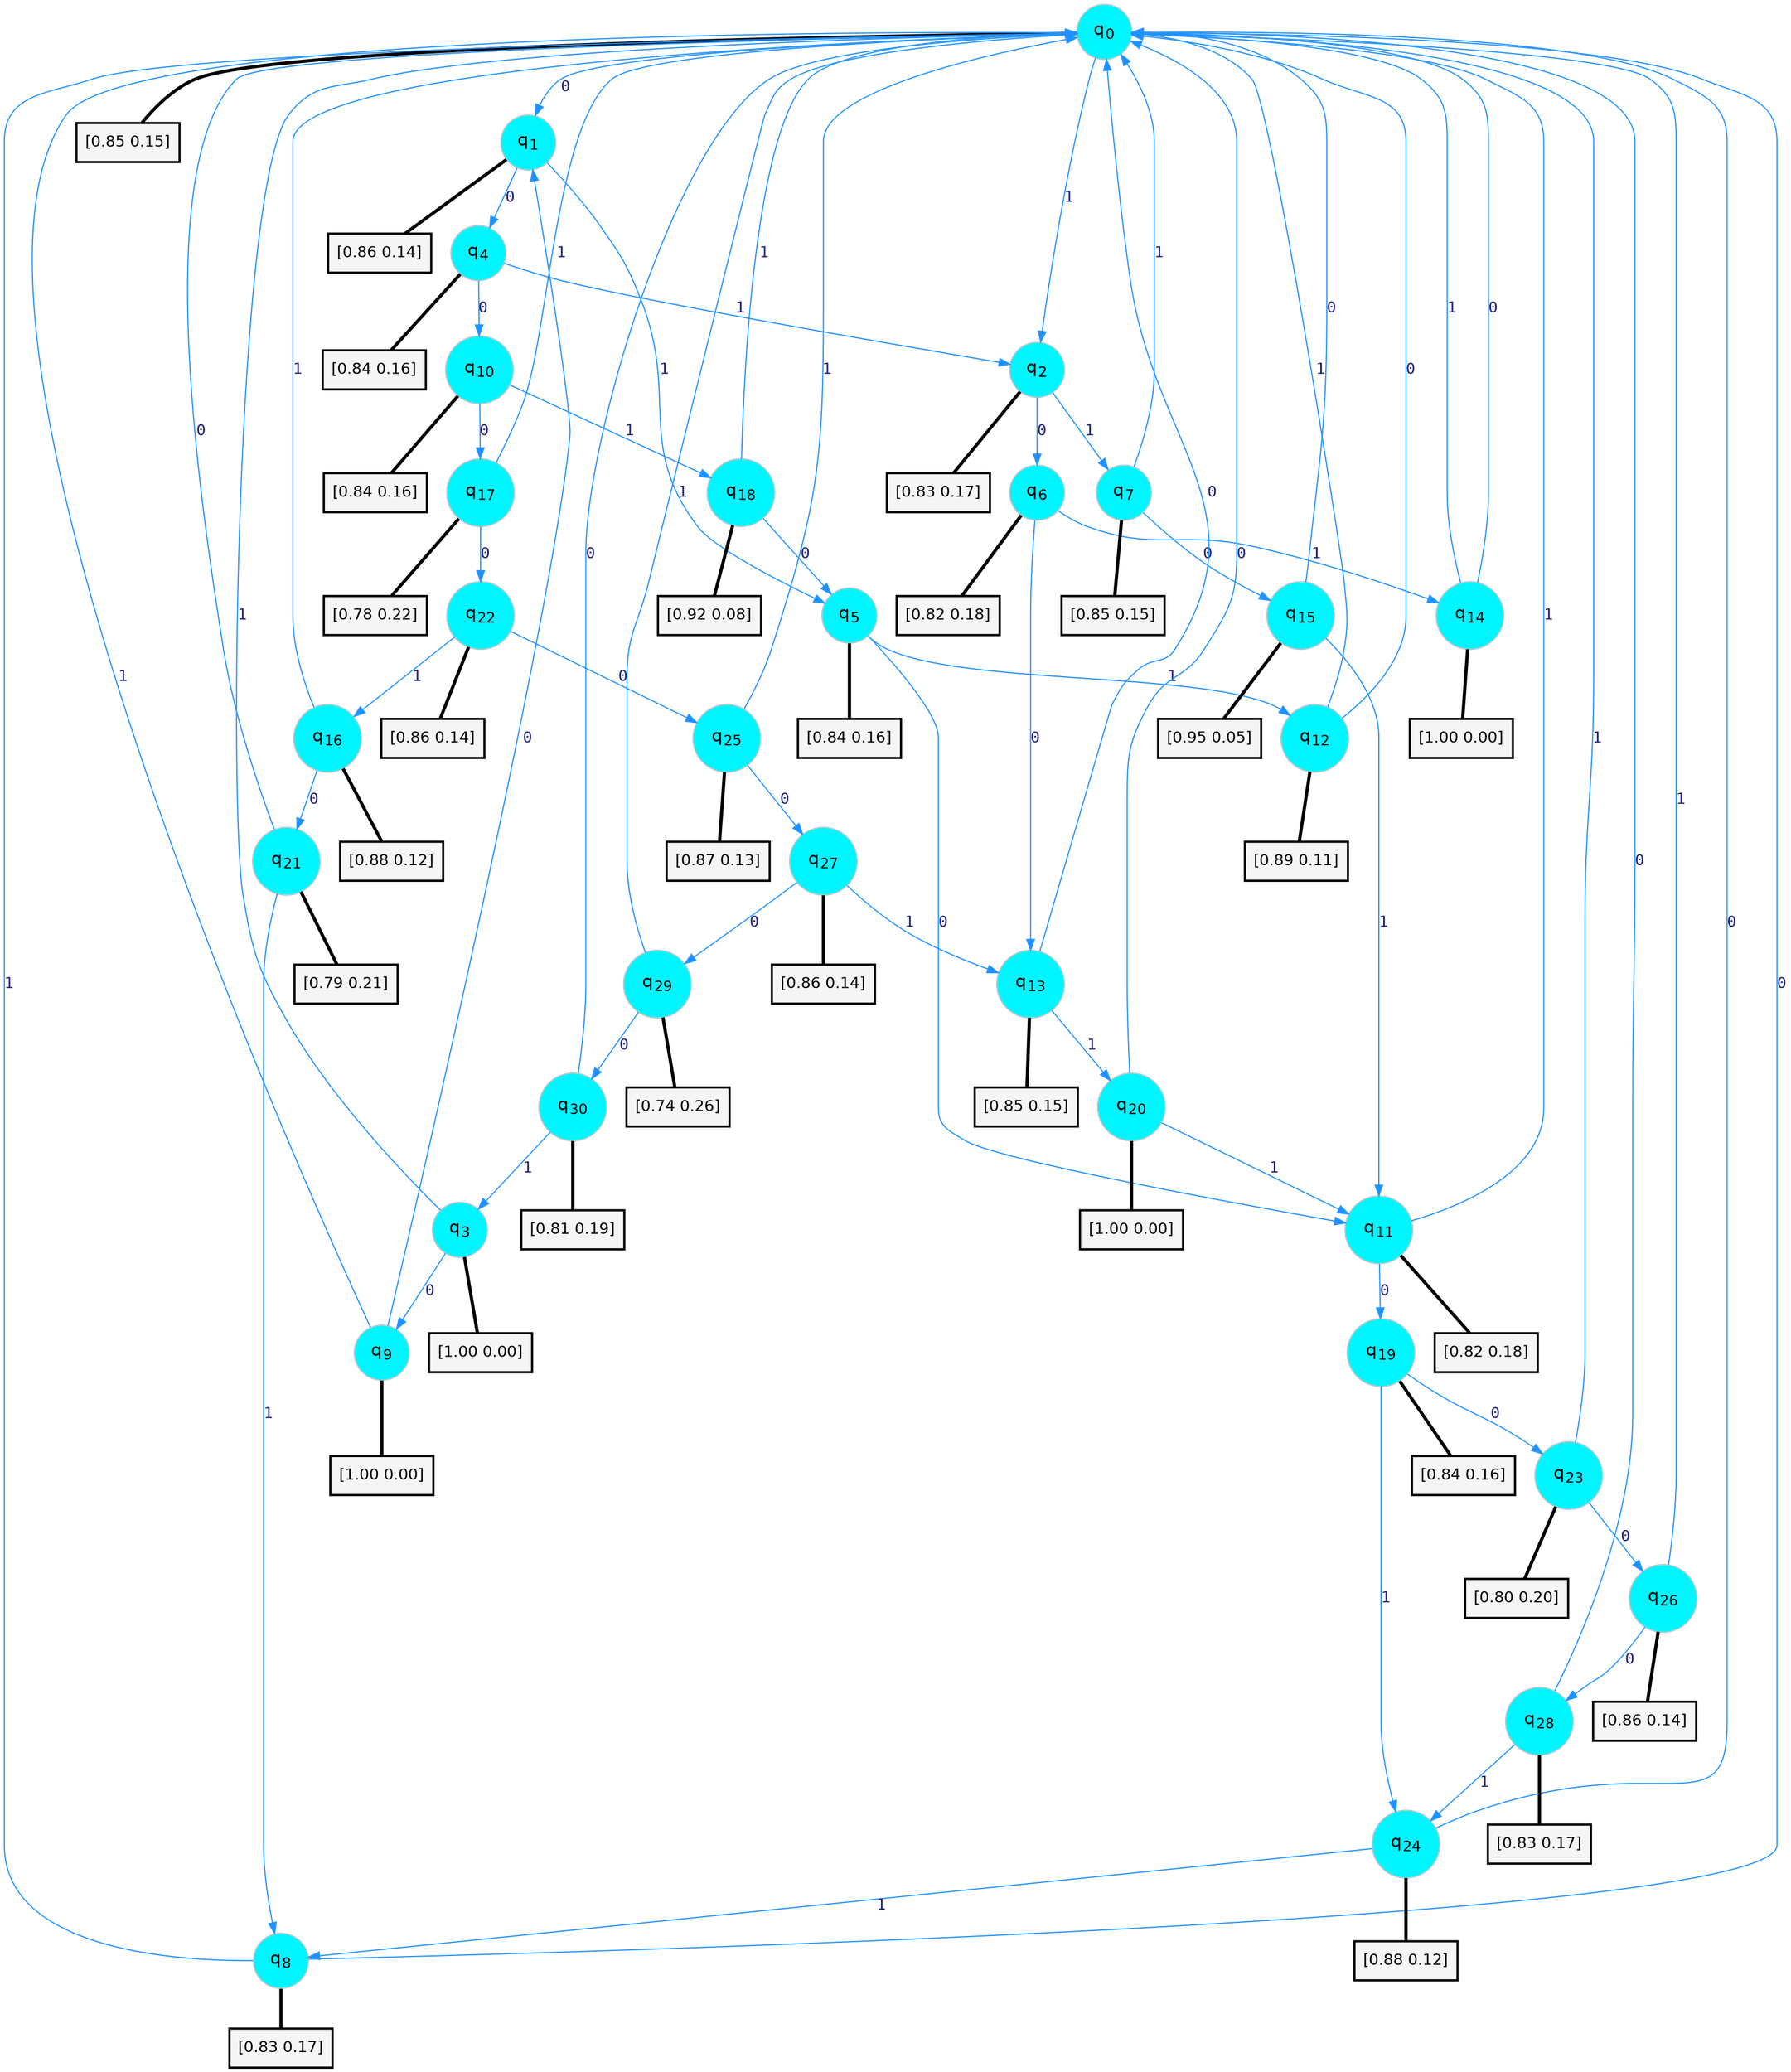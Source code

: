 digraph G {
graph [
bgcolor=transparent, dpi=300, rankdir=TD, size="40,25"];
node [
color=gray, fillcolor=turquoise1, fontcolor=black, fontname=Helvetica, fontsize=16, fontweight=bold, shape=circle, style=filled];
edge [
arrowsize=1, color=dodgerblue1, fontcolor=midnightblue, fontname=courier, fontweight=bold, penwidth=1, style=solid, weight=20];
0[label=<q<SUB>0</SUB>>];
1[label=<q<SUB>1</SUB>>];
2[label=<q<SUB>2</SUB>>];
3[label=<q<SUB>3</SUB>>];
4[label=<q<SUB>4</SUB>>];
5[label=<q<SUB>5</SUB>>];
6[label=<q<SUB>6</SUB>>];
7[label=<q<SUB>7</SUB>>];
8[label=<q<SUB>8</SUB>>];
9[label=<q<SUB>9</SUB>>];
10[label=<q<SUB>10</SUB>>];
11[label=<q<SUB>11</SUB>>];
12[label=<q<SUB>12</SUB>>];
13[label=<q<SUB>13</SUB>>];
14[label=<q<SUB>14</SUB>>];
15[label=<q<SUB>15</SUB>>];
16[label=<q<SUB>16</SUB>>];
17[label=<q<SUB>17</SUB>>];
18[label=<q<SUB>18</SUB>>];
19[label=<q<SUB>19</SUB>>];
20[label=<q<SUB>20</SUB>>];
21[label=<q<SUB>21</SUB>>];
22[label=<q<SUB>22</SUB>>];
23[label=<q<SUB>23</SUB>>];
24[label=<q<SUB>24</SUB>>];
25[label=<q<SUB>25</SUB>>];
26[label=<q<SUB>26</SUB>>];
27[label=<q<SUB>27</SUB>>];
28[label=<q<SUB>28</SUB>>];
29[label=<q<SUB>29</SUB>>];
30[label=<q<SUB>30</SUB>>];
31[label="[0.85 0.15]", shape=box,fontcolor=black, fontname=Helvetica, fontsize=14, penwidth=2, fillcolor=whitesmoke,color=black];
32[label="[0.86 0.14]", shape=box,fontcolor=black, fontname=Helvetica, fontsize=14, penwidth=2, fillcolor=whitesmoke,color=black];
33[label="[0.83 0.17]", shape=box,fontcolor=black, fontname=Helvetica, fontsize=14, penwidth=2, fillcolor=whitesmoke,color=black];
34[label="[1.00 0.00]", shape=box,fontcolor=black, fontname=Helvetica, fontsize=14, penwidth=2, fillcolor=whitesmoke,color=black];
35[label="[0.84 0.16]", shape=box,fontcolor=black, fontname=Helvetica, fontsize=14, penwidth=2, fillcolor=whitesmoke,color=black];
36[label="[0.84 0.16]", shape=box,fontcolor=black, fontname=Helvetica, fontsize=14, penwidth=2, fillcolor=whitesmoke,color=black];
37[label="[0.82 0.18]", shape=box,fontcolor=black, fontname=Helvetica, fontsize=14, penwidth=2, fillcolor=whitesmoke,color=black];
38[label="[0.85 0.15]", shape=box,fontcolor=black, fontname=Helvetica, fontsize=14, penwidth=2, fillcolor=whitesmoke,color=black];
39[label="[0.83 0.17]", shape=box,fontcolor=black, fontname=Helvetica, fontsize=14, penwidth=2, fillcolor=whitesmoke,color=black];
40[label="[1.00 0.00]", shape=box,fontcolor=black, fontname=Helvetica, fontsize=14, penwidth=2, fillcolor=whitesmoke,color=black];
41[label="[0.84 0.16]", shape=box,fontcolor=black, fontname=Helvetica, fontsize=14, penwidth=2, fillcolor=whitesmoke,color=black];
42[label="[0.82 0.18]", shape=box,fontcolor=black, fontname=Helvetica, fontsize=14, penwidth=2, fillcolor=whitesmoke,color=black];
43[label="[0.89 0.11]", shape=box,fontcolor=black, fontname=Helvetica, fontsize=14, penwidth=2, fillcolor=whitesmoke,color=black];
44[label="[0.85 0.15]", shape=box,fontcolor=black, fontname=Helvetica, fontsize=14, penwidth=2, fillcolor=whitesmoke,color=black];
45[label="[1.00 0.00]", shape=box,fontcolor=black, fontname=Helvetica, fontsize=14, penwidth=2, fillcolor=whitesmoke,color=black];
46[label="[0.95 0.05]", shape=box,fontcolor=black, fontname=Helvetica, fontsize=14, penwidth=2, fillcolor=whitesmoke,color=black];
47[label="[0.88 0.12]", shape=box,fontcolor=black, fontname=Helvetica, fontsize=14, penwidth=2, fillcolor=whitesmoke,color=black];
48[label="[0.78 0.22]", shape=box,fontcolor=black, fontname=Helvetica, fontsize=14, penwidth=2, fillcolor=whitesmoke,color=black];
49[label="[0.92 0.08]", shape=box,fontcolor=black, fontname=Helvetica, fontsize=14, penwidth=2, fillcolor=whitesmoke,color=black];
50[label="[0.84 0.16]", shape=box,fontcolor=black, fontname=Helvetica, fontsize=14, penwidth=2, fillcolor=whitesmoke,color=black];
51[label="[1.00 0.00]", shape=box,fontcolor=black, fontname=Helvetica, fontsize=14, penwidth=2, fillcolor=whitesmoke,color=black];
52[label="[0.79 0.21]", shape=box,fontcolor=black, fontname=Helvetica, fontsize=14, penwidth=2, fillcolor=whitesmoke,color=black];
53[label="[0.86 0.14]", shape=box,fontcolor=black, fontname=Helvetica, fontsize=14, penwidth=2, fillcolor=whitesmoke,color=black];
54[label="[0.80 0.20]", shape=box,fontcolor=black, fontname=Helvetica, fontsize=14, penwidth=2, fillcolor=whitesmoke,color=black];
55[label="[0.88 0.12]", shape=box,fontcolor=black, fontname=Helvetica, fontsize=14, penwidth=2, fillcolor=whitesmoke,color=black];
56[label="[0.87 0.13]", shape=box,fontcolor=black, fontname=Helvetica, fontsize=14, penwidth=2, fillcolor=whitesmoke,color=black];
57[label="[0.86 0.14]", shape=box,fontcolor=black, fontname=Helvetica, fontsize=14, penwidth=2, fillcolor=whitesmoke,color=black];
58[label="[0.86 0.14]", shape=box,fontcolor=black, fontname=Helvetica, fontsize=14, penwidth=2, fillcolor=whitesmoke,color=black];
59[label="[0.83 0.17]", shape=box,fontcolor=black, fontname=Helvetica, fontsize=14, penwidth=2, fillcolor=whitesmoke,color=black];
60[label="[0.74 0.26]", shape=box,fontcolor=black, fontname=Helvetica, fontsize=14, penwidth=2, fillcolor=whitesmoke,color=black];
61[label="[0.81 0.19]", shape=box,fontcolor=black, fontname=Helvetica, fontsize=14, penwidth=2, fillcolor=whitesmoke,color=black];
0->1 [label=0];
0->2 [label=1];
0->31 [arrowhead=none, penwidth=3,color=black];
1->4 [label=0];
1->5 [label=1];
1->32 [arrowhead=none, penwidth=3,color=black];
2->6 [label=0];
2->7 [label=1];
2->33 [arrowhead=none, penwidth=3,color=black];
3->9 [label=0];
3->0 [label=1];
3->34 [arrowhead=none, penwidth=3,color=black];
4->10 [label=0];
4->2 [label=1];
4->35 [arrowhead=none, penwidth=3,color=black];
5->11 [label=0];
5->12 [label=1];
5->36 [arrowhead=none, penwidth=3,color=black];
6->13 [label=0];
6->14 [label=1];
6->37 [arrowhead=none, penwidth=3,color=black];
7->15 [label=0];
7->0 [label=1];
7->38 [arrowhead=none, penwidth=3,color=black];
8->0 [label=0];
8->0 [label=1];
8->39 [arrowhead=none, penwidth=3,color=black];
9->1 [label=0];
9->0 [label=1];
9->40 [arrowhead=none, penwidth=3,color=black];
10->17 [label=0];
10->18 [label=1];
10->41 [arrowhead=none, penwidth=3,color=black];
11->19 [label=0];
11->0 [label=1];
11->42 [arrowhead=none, penwidth=3,color=black];
12->0 [label=0];
12->0 [label=1];
12->43 [arrowhead=none, penwidth=3,color=black];
13->0 [label=0];
13->20 [label=1];
13->44 [arrowhead=none, penwidth=3,color=black];
14->0 [label=0];
14->0 [label=1];
14->45 [arrowhead=none, penwidth=3,color=black];
15->0 [label=0];
15->11 [label=1];
15->46 [arrowhead=none, penwidth=3,color=black];
16->21 [label=0];
16->0 [label=1];
16->47 [arrowhead=none, penwidth=3,color=black];
17->22 [label=0];
17->0 [label=1];
17->48 [arrowhead=none, penwidth=3,color=black];
18->5 [label=0];
18->0 [label=1];
18->49 [arrowhead=none, penwidth=3,color=black];
19->23 [label=0];
19->24 [label=1];
19->50 [arrowhead=none, penwidth=3,color=black];
20->0 [label=0];
20->11 [label=1];
20->51 [arrowhead=none, penwidth=3,color=black];
21->0 [label=0];
21->8 [label=1];
21->52 [arrowhead=none, penwidth=3,color=black];
22->25 [label=0];
22->16 [label=1];
22->53 [arrowhead=none, penwidth=3,color=black];
23->26 [label=0];
23->0 [label=1];
23->54 [arrowhead=none, penwidth=3,color=black];
24->0 [label=0];
24->8 [label=1];
24->55 [arrowhead=none, penwidth=3,color=black];
25->27 [label=0];
25->0 [label=1];
25->56 [arrowhead=none, penwidth=3,color=black];
26->28 [label=0];
26->0 [label=1];
26->57 [arrowhead=none, penwidth=3,color=black];
27->29 [label=0];
27->13 [label=1];
27->58 [arrowhead=none, penwidth=3,color=black];
28->0 [label=0];
28->24 [label=1];
28->59 [arrowhead=none, penwidth=3,color=black];
29->30 [label=0];
29->0 [label=1];
29->60 [arrowhead=none, penwidth=3,color=black];
30->0 [label=0];
30->3 [label=1];
30->61 [arrowhead=none, penwidth=3,color=black];
}
